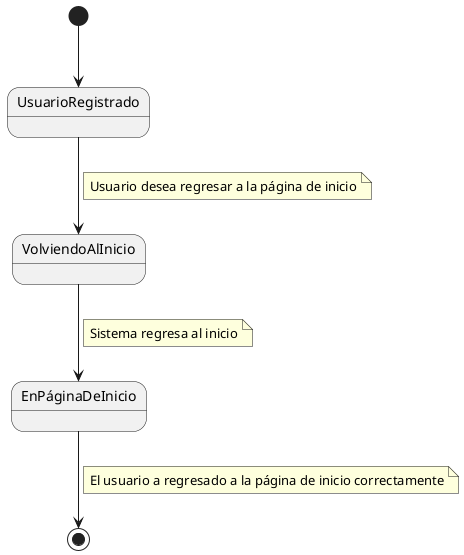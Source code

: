 @startuml
[*] --> UsuarioRegistrado
UsuarioRegistrado --> VolviendoAlInicio
note on link
    Usuario desea regresar a la página de inicio
end note

VolviendoAlInicio --> EnPáginaDeInicio
note on link
    Sistema regresa al inicio
end note

EnPáginaDeInicio --> [*]
note on link
    El usuario a regresado a la página de inicio correctamente
end note
@enduml
